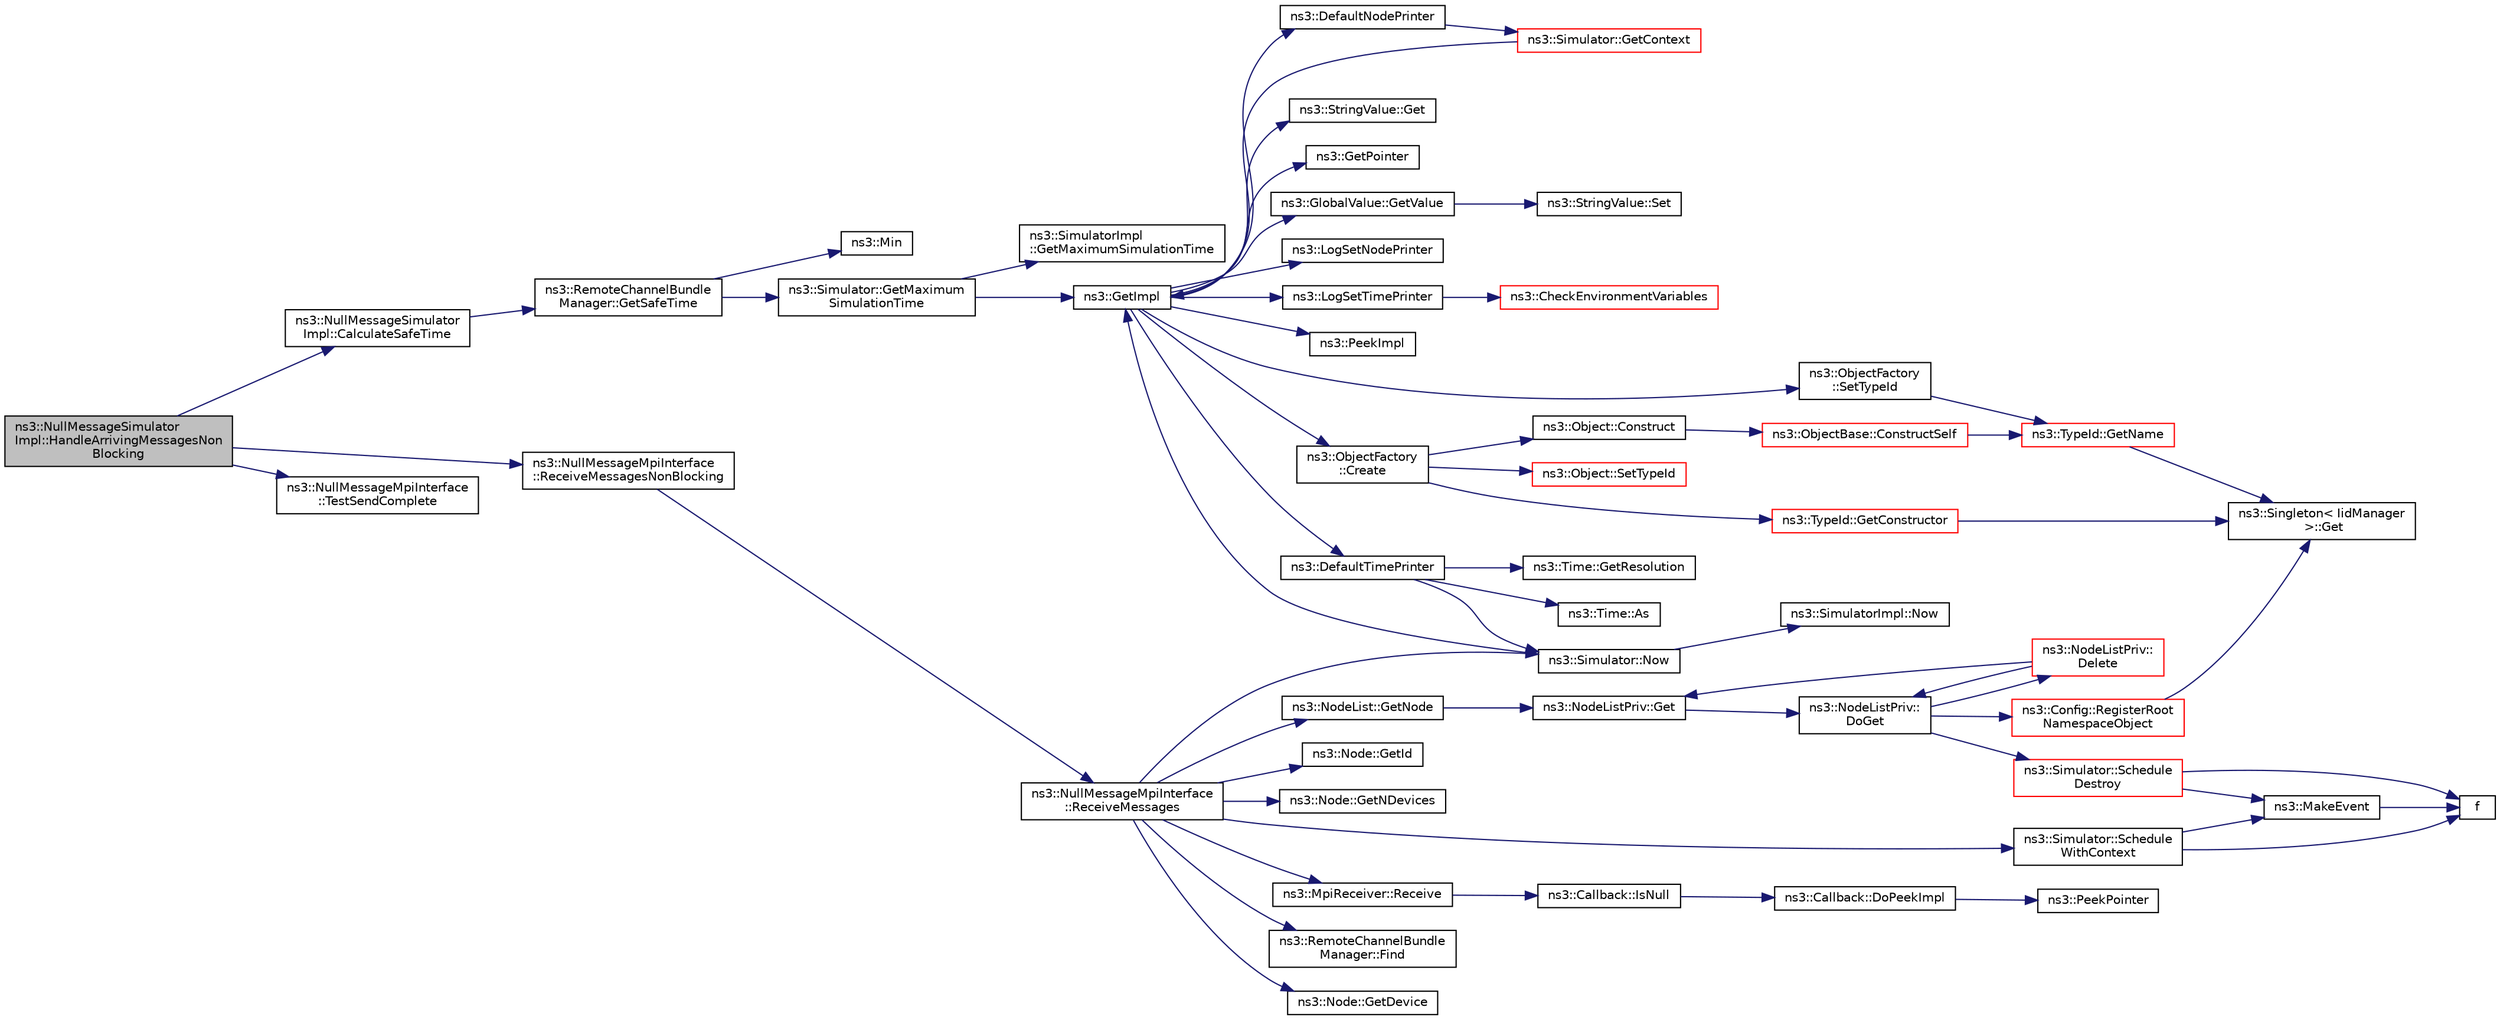 digraph "ns3::NullMessageSimulatorImpl::HandleArrivingMessagesNonBlocking"
{
 // LATEX_PDF_SIZE
  edge [fontname="Helvetica",fontsize="10",labelfontname="Helvetica",labelfontsize="10"];
  node [fontname="Helvetica",fontsize="10",shape=record];
  rankdir="LR";
  Node1 [label="ns3::NullMessageSimulator\lImpl::HandleArrivingMessagesNon\lBlocking",height=0.2,width=0.4,color="black", fillcolor="grey75", style="filled", fontcolor="black",tooltip="Non blocking receive of pending messages."];
  Node1 -> Node2 [color="midnightblue",fontsize="10",style="solid",fontname="Helvetica"];
  Node2 [label="ns3::NullMessageSimulator\lImpl::CalculateSafeTime",height=0.2,width=0.4,color="black", fillcolor="white", style="filled",URL="$classns3_1_1_null_message_simulator_impl.html#a50deae67a34fb3c9868973aa2d40cc12",tooltip="Calculate the SafeTime."];
  Node2 -> Node3 [color="midnightblue",fontsize="10",style="solid",fontname="Helvetica"];
  Node3 [label="ns3::RemoteChannelBundle\lManager::GetSafeTime",height=0.2,width=0.4,color="black", fillcolor="white", style="filled",URL="$classns3_1_1_remote_channel_bundle_manager.html#a74c1e195eccd8cb60c6597f1e5ed6450",tooltip="Get the safe time across all channels in this bundle."];
  Node3 -> Node4 [color="midnightblue",fontsize="10",style="solid",fontname="Helvetica"];
  Node4 [label="ns3::Simulator::GetMaximum\lSimulationTime",height=0.2,width=0.4,color="black", fillcolor="white", style="filled",URL="$classns3_1_1_simulator.html#aa8dbab888dca7bf3528421d2c5e67f99",tooltip="Get the maximum representable simulation time."];
  Node4 -> Node5 [color="midnightblue",fontsize="10",style="solid",fontname="Helvetica"];
  Node5 [label="ns3::GetImpl",height=0.2,width=0.4,color="black", fillcolor="white", style="filled",URL="$group__simulator.html#ga42eb4eddad41528d4d99794a3dae3fd0",tooltip="Get the SimulatorImpl singleton."];
  Node5 -> Node6 [color="midnightblue",fontsize="10",style="solid",fontname="Helvetica"];
  Node6 [label="ns3::ObjectFactory\l::Create",height=0.2,width=0.4,color="black", fillcolor="white", style="filled",URL="$classns3_1_1_object_factory.html#a52eda277f4aaab54266134ba48102ad7",tooltip="Create an Object instance of the configured TypeId."];
  Node6 -> Node7 [color="midnightblue",fontsize="10",style="solid",fontname="Helvetica"];
  Node7 [label="ns3::Object::Construct",height=0.2,width=0.4,color="black", fillcolor="white", style="filled",URL="$classns3_1_1_object.html#a636e8411dc5228771f45c9b805d348fa",tooltip="Initialize all member variables registered as Attributes of this TypeId."];
  Node7 -> Node8 [color="midnightblue",fontsize="10",style="solid",fontname="Helvetica"];
  Node8 [label="ns3::ObjectBase::ConstructSelf",height=0.2,width=0.4,color="red", fillcolor="white", style="filled",URL="$classns3_1_1_object_base.html#a5cda18dec6d0744cb652a3ed60056958",tooltip="Complete construction of ObjectBase; invoked by derived classes."];
  Node8 -> Node15 [color="midnightblue",fontsize="10",style="solid",fontname="Helvetica"];
  Node15 [label="ns3::TypeId::GetName",height=0.2,width=0.4,color="red", fillcolor="white", style="filled",URL="$classns3_1_1_type_id.html#abc4965475a579c2afdc668d7a7d58374",tooltip="Get the name."];
  Node15 -> Node12 [color="midnightblue",fontsize="10",style="solid",fontname="Helvetica"];
  Node12 [label="ns3::Singleton\< IidManager\l \>::Get",height=0.2,width=0.4,color="black", fillcolor="white", style="filled",URL="$classns3_1_1_singleton.html#a80a2cd3c25a27ea72add7a9f7a141ffa",tooltip="Get a pointer to the singleton instance."];
  Node6 -> Node31 [color="midnightblue",fontsize="10",style="solid",fontname="Helvetica"];
  Node31 [label="ns3::TypeId::GetConstructor",height=0.2,width=0.4,color="red", fillcolor="white", style="filled",URL="$classns3_1_1_type_id.html#a66b2628edf921fc88945ec8a8f3a1683",tooltip="Get the constructor callback."];
  Node31 -> Node12 [color="midnightblue",fontsize="10",style="solid",fontname="Helvetica"];
  Node6 -> Node33 [color="midnightblue",fontsize="10",style="solid",fontname="Helvetica"];
  Node33 [label="ns3::Object::SetTypeId",height=0.2,width=0.4,color="red", fillcolor="white", style="filled",URL="$classns3_1_1_object.html#a19b1ebd8ec8fe404845e665880a6c5ad",tooltip="Set the TypeId of this Object."];
  Node5 -> Node36 [color="midnightblue",fontsize="10",style="solid",fontname="Helvetica"];
  Node36 [label="ns3::DefaultNodePrinter",height=0.2,width=0.4,color="black", fillcolor="white", style="filled",URL="$group__logging.html#gac4c06cbbed12229d85991ced145f6be2",tooltip="Default node id printer implementation."];
  Node36 -> Node37 [color="midnightblue",fontsize="10",style="solid",fontname="Helvetica"];
  Node37 [label="ns3::Simulator::GetContext",height=0.2,width=0.4,color="red", fillcolor="white", style="filled",URL="$classns3_1_1_simulator.html#a8514b74ee2c42916b351b33c4a963bb0",tooltip="Get the current simulation context."];
  Node37 -> Node5 [color="midnightblue",fontsize="10",style="solid",fontname="Helvetica"];
  Node5 -> Node39 [color="midnightblue",fontsize="10",style="solid",fontname="Helvetica"];
  Node39 [label="ns3::DefaultTimePrinter",height=0.2,width=0.4,color="black", fillcolor="white", style="filled",URL="$namespacens3.html#ae01c3c7786b644dfb8a0bb8f1201b269",tooltip="Default Time printer."];
  Node39 -> Node40 [color="midnightblue",fontsize="10",style="solid",fontname="Helvetica"];
  Node40 [label="ns3::Time::As",height=0.2,width=0.4,color="black", fillcolor="white", style="filled",URL="$classns3_1_1_time.html#ad5198e31c2512226ca0e58b31fad7fd0",tooltip="Attach a unit to a Time, to facilitate output in a specific unit."];
  Node39 -> Node41 [color="midnightblue",fontsize="10",style="solid",fontname="Helvetica"];
  Node41 [label="ns3::Time::GetResolution",height=0.2,width=0.4,color="black", fillcolor="white", style="filled",URL="$classns3_1_1_time.html#a1444f0f08b5e19f031157609e32fcf98",tooltip=" "];
  Node39 -> Node42 [color="midnightblue",fontsize="10",style="solid",fontname="Helvetica"];
  Node42 [label="ns3::Simulator::Now",height=0.2,width=0.4,color="black", fillcolor="white", style="filled",URL="$classns3_1_1_simulator.html#ac3178fa975b419f7875e7105be122800",tooltip="Return the current simulation virtual time."];
  Node42 -> Node5 [color="midnightblue",fontsize="10",style="solid",fontname="Helvetica"];
  Node42 -> Node43 [color="midnightblue",fontsize="10",style="solid",fontname="Helvetica"];
  Node43 [label="ns3::SimulatorImpl::Now",height=0.2,width=0.4,color="black", fillcolor="white", style="filled",URL="$classns3_1_1_simulator_impl.html#aa516c50060846adc6fd316e83ef0797c",tooltip="Return the current simulation virtual time."];
  Node5 -> Node44 [color="midnightblue",fontsize="10",style="solid",fontname="Helvetica"];
  Node44 [label="ns3::StringValue::Get",height=0.2,width=0.4,color="black", fillcolor="white", style="filled",URL="$classns3_1_1_string_value.html#a6f208c2778fe1c7882e5cb429b8326ae",tooltip=" "];
  Node5 -> Node45 [color="midnightblue",fontsize="10",style="solid",fontname="Helvetica"];
  Node45 [label="ns3::GetPointer",height=0.2,width=0.4,color="black", fillcolor="white", style="filled",URL="$namespacens3.html#ab4e173cdfd43d17c1a40d5348510a670",tooltip=" "];
  Node5 -> Node46 [color="midnightblue",fontsize="10",style="solid",fontname="Helvetica"];
  Node46 [label="ns3::GlobalValue::GetValue",height=0.2,width=0.4,color="black", fillcolor="white", style="filled",URL="$classns3_1_1_global_value.html#a48a99242193fb69609a17332733e8600",tooltip="Get the value."];
  Node46 -> Node47 [color="midnightblue",fontsize="10",style="solid",fontname="Helvetica"];
  Node47 [label="ns3::StringValue::Set",height=0.2,width=0.4,color="black", fillcolor="white", style="filled",URL="$classns3_1_1_string_value.html#a17693012c6f2c52875e0d631fbf40155",tooltip="Set the value."];
  Node5 -> Node48 [color="midnightblue",fontsize="10",style="solid",fontname="Helvetica"];
  Node48 [label="ns3::LogSetNodePrinter",height=0.2,width=0.4,color="black", fillcolor="white", style="filled",URL="$namespacens3.html#aebac73305345f2e2803fdeb102a7705e",tooltip="Set the LogNodePrinter function to be used to prepend log messages with the node id."];
  Node5 -> Node49 [color="midnightblue",fontsize="10",style="solid",fontname="Helvetica"];
  Node49 [label="ns3::LogSetTimePrinter",height=0.2,width=0.4,color="black", fillcolor="white", style="filled",URL="$namespacens3.html#a46cd76678f7da29799d1b41994e12ec1",tooltip="Set the TimePrinter function to be used to prepend log messages with the simulation time."];
  Node49 -> Node50 [color="midnightblue",fontsize="10",style="solid",fontname="Helvetica"];
  Node50 [label="ns3::CheckEnvironmentVariables",height=0.2,width=0.4,color="red", fillcolor="white", style="filled",URL="$group__logging.html#gacdc0bdeb2d8a90089d4fb09c4b8569ff",tooltip="Parse the NS_LOG environment variable."];
  Node5 -> Node54 [color="midnightblue",fontsize="10",style="solid",fontname="Helvetica"];
  Node54 [label="ns3::PeekImpl",height=0.2,width=0.4,color="black", fillcolor="white", style="filled",URL="$group__simulator.html#ga233c5c38de117e4e4a5a9cd168694792",tooltip="Get the static SimulatorImpl instance."];
  Node5 -> Node55 [color="midnightblue",fontsize="10",style="solid",fontname="Helvetica"];
  Node55 [label="ns3::ObjectFactory\l::SetTypeId",height=0.2,width=0.4,color="black", fillcolor="white", style="filled",URL="$classns3_1_1_object_factory.html#a77dcd099064038a1eb7a6b8251229ec3",tooltip="Set the TypeId of the Objects to be created by this factory."];
  Node55 -> Node15 [color="midnightblue",fontsize="10",style="solid",fontname="Helvetica"];
  Node4 -> Node56 [color="midnightblue",fontsize="10",style="solid",fontname="Helvetica"];
  Node56 [label="ns3::SimulatorImpl\l::GetMaximumSimulationTime",height=0.2,width=0.4,color="black", fillcolor="white", style="filled",URL="$classns3_1_1_simulator_impl.html#a07b16567e2ec50ab91d5e00b98f31a22",tooltip="Get the maximum representable simulation time."];
  Node3 -> Node57 [color="midnightblue",fontsize="10",style="solid",fontname="Helvetica"];
  Node57 [label="ns3::Min",height=0.2,width=0.4,color="black", fillcolor="white", style="filled",URL="$group__highprec.html#gacb0b89d5f4363bf77747ff1212f27430",tooltip="Minimum."];
  Node1 -> Node58 [color="midnightblue",fontsize="10",style="solid",fontname="Helvetica"];
  Node58 [label="ns3::NullMessageMpiInterface\l::ReceiveMessagesNonBlocking",height=0.2,width=0.4,color="black", fillcolor="white", style="filled",URL="$classns3_1_1_null_message_mpi_interface.html#a72b804a0df5b1a3b5f992c04e62e63c5",tooltip="Non-blocking check for received messages complete."];
  Node58 -> Node59 [color="midnightblue",fontsize="10",style="solid",fontname="Helvetica"];
  Node59 [label="ns3::NullMessageMpiInterface\l::ReceiveMessages",height=0.2,width=0.4,color="black", fillcolor="white", style="filled",URL="$classns3_1_1_null_message_mpi_interface.html#a9ca96f3f6dc2df5f955505c441499430",tooltip="Check for received messages complete."];
  Node59 -> Node60 [color="midnightblue",fontsize="10",style="solid",fontname="Helvetica"];
  Node60 [label="ns3::RemoteChannelBundle\lManager::Find",height=0.2,width=0.4,color="black", fillcolor="white", style="filled",URL="$classns3_1_1_remote_channel_bundle_manager.html#a143cfdce189ed68cc0917255ef0b849f",tooltip="Get the bundle corresponding to a remote rank."];
  Node59 -> Node61 [color="midnightblue",fontsize="10",style="solid",fontname="Helvetica"];
  Node61 [label="ns3::Node::GetDevice",height=0.2,width=0.4,color="black", fillcolor="white", style="filled",URL="$classns3_1_1_node.html#ad5e10d46d12a255573c53d5db0fc043b",tooltip="Retrieve the index-th NetDevice associated to this node."];
  Node59 -> Node62 [color="midnightblue",fontsize="10",style="solid",fontname="Helvetica"];
  Node62 [label="ns3::Node::GetId",height=0.2,width=0.4,color="black", fillcolor="white", style="filled",URL="$classns3_1_1_node.html#a2ed8663077afcb8db519296b0ada6355",tooltip=" "];
  Node59 -> Node63 [color="midnightblue",fontsize="10",style="solid",fontname="Helvetica"];
  Node63 [label="ns3::Node::GetNDevices",height=0.2,width=0.4,color="black", fillcolor="white", style="filled",URL="$classns3_1_1_node.html#ab160c405a94d258f6fc5e4e3fd33cecd",tooltip=" "];
  Node59 -> Node64 [color="midnightblue",fontsize="10",style="solid",fontname="Helvetica"];
  Node64 [label="ns3::NodeList::GetNode",height=0.2,width=0.4,color="black", fillcolor="white", style="filled",URL="$classns3_1_1_node_list.html#a80ac09977d48d29db5c704ac8483cf6c",tooltip=" "];
  Node64 -> Node65 [color="midnightblue",fontsize="10",style="solid",fontname="Helvetica"];
  Node65 [label="ns3::NodeListPriv::Get",height=0.2,width=0.4,color="black", fillcolor="white", style="filled",URL="$classns3_1_1_node_list_priv.html#a746ce1482b3c1cf31d5a50cd55cffa92",tooltip="Get the node list object."];
  Node65 -> Node66 [color="midnightblue",fontsize="10",style="solid",fontname="Helvetica"];
  Node66 [label="ns3::NodeListPriv::\lDoGet",height=0.2,width=0.4,color="black", fillcolor="white", style="filled",URL="$classns3_1_1_node_list_priv.html#a6f0222de939567a488905f1c6876c4ca",tooltip="Get the node list object."];
  Node66 -> Node67 [color="midnightblue",fontsize="10",style="solid",fontname="Helvetica"];
  Node67 [label="ns3::NodeListPriv::\lDelete",height=0.2,width=0.4,color="red", fillcolor="white", style="filled",URL="$classns3_1_1_node_list_priv.html#a74f1811844a3891e71d8d9adbe81c33e",tooltip="Delete the nodes list object."];
  Node67 -> Node66 [color="midnightblue",fontsize="10",style="solid",fontname="Helvetica"];
  Node67 -> Node65 [color="midnightblue",fontsize="10",style="solid",fontname="Helvetica"];
  Node66 -> Node70 [color="midnightblue",fontsize="10",style="solid",fontname="Helvetica"];
  Node70 [label="ns3::Config::RegisterRoot\lNamespaceObject",height=0.2,width=0.4,color="red", fillcolor="white", style="filled",URL="$group__config.html#gadf663c596f54bed678e83cccd4e3d9d5",tooltip=" "];
  Node70 -> Node12 [color="midnightblue",fontsize="10",style="solid",fontname="Helvetica"];
  Node66 -> Node72 [color="midnightblue",fontsize="10",style="solid",fontname="Helvetica"];
  Node72 [label="ns3::Simulator::Schedule\lDestroy",height=0.2,width=0.4,color="red", fillcolor="white", style="filled",URL="$classns3_1_1_simulator.html#a90f34279abc3b308d23a3dea7bffbdc0",tooltip="Schedule an event to run at the end of the simulation, when Simulator::Destroy() is called."];
  Node72 -> Node75 [color="midnightblue",fontsize="10",style="solid",fontname="Helvetica"];
  Node75 [label="f",height=0.2,width=0.4,color="black", fillcolor="white", style="filled",URL="$80211b_8c.html#ae7ffc1a8f84fa47a0812b2f2b9627132",tooltip=" "];
  Node72 -> Node76 [color="midnightblue",fontsize="10",style="solid",fontname="Helvetica"];
  Node76 [label="ns3::MakeEvent",height=0.2,width=0.4,color="black", fillcolor="white", style="filled",URL="$group__makeeventfnptr.html#ga289a28a2497c18a9bd299e5e2014094b",tooltip="Make an EventImpl from a function pointer taking varying numbers of arguments."];
  Node76 -> Node75 [color="midnightblue",fontsize="10",style="solid",fontname="Helvetica"];
  Node59 -> Node42 [color="midnightblue",fontsize="10",style="solid",fontname="Helvetica"];
  Node59 -> Node77 [color="midnightblue",fontsize="10",style="solid",fontname="Helvetica"];
  Node77 [label="ns3::MpiReceiver::Receive",height=0.2,width=0.4,color="black", fillcolor="white", style="filled",URL="$classns3_1_1_mpi_receiver.html#a5c5506ca706198f61eaa2e550eca7ff3",tooltip="Direct an incoming packet to the device Receive() method."];
  Node77 -> Node78 [color="midnightblue",fontsize="10",style="solid",fontname="Helvetica"];
  Node78 [label="ns3::Callback::IsNull",height=0.2,width=0.4,color="black", fillcolor="white", style="filled",URL="$classns3_1_1_callback.html#a42eb007ca42c35b96daa497d6d42d5f2",tooltip="Check for null implementation."];
  Node78 -> Node79 [color="midnightblue",fontsize="10",style="solid",fontname="Helvetica"];
  Node79 [label="ns3::Callback::DoPeekImpl",height=0.2,width=0.4,color="black", fillcolor="white", style="filled",URL="$classns3_1_1_callback.html#a82de10d58e899c61aec3867f9b1f2f33",tooltip=" "];
  Node79 -> Node80 [color="midnightblue",fontsize="10",style="solid",fontname="Helvetica"];
  Node80 [label="ns3::PeekPointer",height=0.2,width=0.4,color="black", fillcolor="white", style="filled",URL="$namespacens3.html#af2a7557fe9afdd98d8f6f8f6e412cf5a",tooltip=" "];
  Node59 -> Node81 [color="midnightblue",fontsize="10",style="solid",fontname="Helvetica"];
  Node81 [label="ns3::Simulator::Schedule\lWithContext",height=0.2,width=0.4,color="black", fillcolor="white", style="filled",URL="$classns3_1_1_simulator.html#a6801feda0ccf0595cb48d1e962cd40a1",tooltip="Schedule an event with the given context."];
  Node81 -> Node75 [color="midnightblue",fontsize="10",style="solid",fontname="Helvetica"];
  Node81 -> Node76 [color="midnightblue",fontsize="10",style="solid",fontname="Helvetica"];
  Node1 -> Node82 [color="midnightblue",fontsize="10",style="solid",fontname="Helvetica"];
  Node82 [label="ns3::NullMessageMpiInterface\l::TestSendComplete",height=0.2,width=0.4,color="black", fillcolor="white", style="filled",URL="$classns3_1_1_null_message_mpi_interface.html#a97d3958578fd342a456baf86d8f956ab",tooltip="Check for completed sends."];
}
